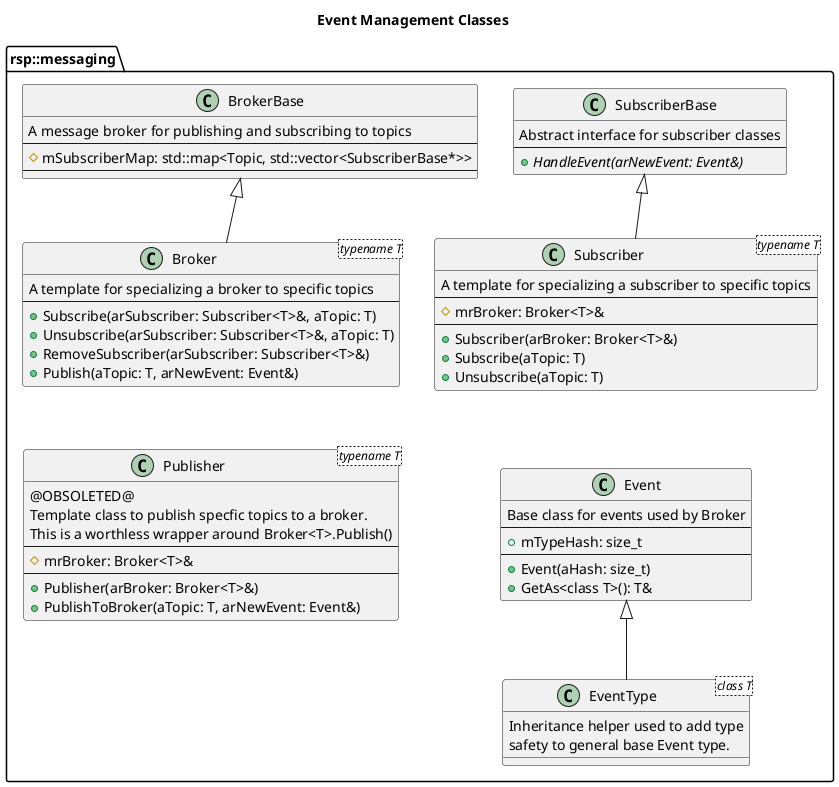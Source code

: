 @startuml

title Event Management Classes

namespace rsp::messaging {

    class Event {
        Base class for events used by Broker
        --
        +mTypeHash: size_t
        --
        +Event(aHash: size_t)
        +GetAs<class T>(): T&
    }

    class EventType<class T> {
        Inheritance helper used to add type
        safety to general base Event type.
    }

    Event <|-- EventType

    class Publisher<typename T> {
        @OBSOLETED@
        Template class to publish specfic topics to a broker.
        This is a worthless wrapper around Broker<T>.Publish()
        --
        #mrBroker: Broker<T>&
        --
        +Publisher(arBroker: Broker<T>&)
        +PublishToBroker(aTopic: T, arNewEvent: Event&)
    }

    class SubscriberBase {
        Abstract interface for subscriber classes
        --
        +{abstract}HandleEvent(arNewEvent: Event&)
    }

    class Subscriber<typename T> {
        A template for specializing a subscriber to specific topics
        --
        #mrBroker: Broker<T>&
        --
        +Subscriber(arBroker: Broker<T>&)
        +Subscribe(aTopic: T)
        +Unsubscribe(aTopic: T)
    }

    SubscriberBase <|-- Subscriber

    class BrokerBase {
        A message broker for publishing and subscribing to topics
        --
        #mSubscriberMap: std::map<Topic, std::vector<SubscriberBase*>>
        --
    }

    class Broker<typename T> {
        A template for specializing a broker to specific topics
        --
        +Subscribe(arSubscriber: Subscriber<T>&, aTopic: T)
        +Unsubscribe(arSubscriber: Subscriber<T>&, aTopic: T)
        +RemoveSubscriber(arSubscriber: Subscriber<T>&)
        +Publish(aTopic: T, arNewEvent: Event&)
    }

    BrokerBase <|-- Broker
    
    Broker -[hidden]down- Publisher
    Subscriber -[hidden]down- Event
}

@enduml